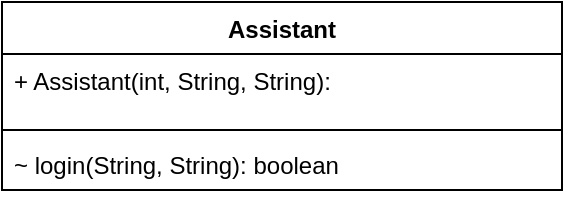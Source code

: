 <mxfile version="22.0.3" type="device">
  <diagram name="Sayfa -1" id="qkLsjMYq8D7p88bT0Q7M">
    <mxGraphModel dx="299" dy="732" grid="1" gridSize="10" guides="1" tooltips="1" connect="1" arrows="1" fold="1" page="1" pageScale="1" pageWidth="827" pageHeight="1169" math="0" shadow="0">
      <root>
        <mxCell id="0" />
        <mxCell id="1" parent="0" />
        <mxCell id="2Tva8-g9d89rfvXXD1Ff-1" value="Assistant" style="swimlane;fontStyle=1;align=center;verticalAlign=top;childLayout=stackLayout;horizontal=1;startSize=26;horizontalStack=0;resizeParent=1;resizeParentMax=0;resizeLast=0;collapsible=1;marginBottom=0;whiteSpace=wrap;html=1;" parent="1" vertex="1">
          <mxGeometry x="189" y="101" width="280" height="94" as="geometry" />
        </mxCell>
        <mxCell id="2Tva8-g9d89rfvXXD1Ff-2" value="+ Assistant(int, String, String):" style="text;strokeColor=none;fillColor=none;align=left;verticalAlign=top;spacingLeft=4;spacingRight=4;overflow=hidden;rotatable=0;points=[[0,0.5],[1,0.5]];portConstraint=eastwest;whiteSpace=wrap;html=1;" parent="2Tva8-g9d89rfvXXD1Ff-1" vertex="1">
          <mxGeometry y="26" width="280" height="34" as="geometry" />
        </mxCell>
        <mxCell id="2Tva8-g9d89rfvXXD1Ff-9" value="" style="line;strokeWidth=1;fillColor=none;align=left;verticalAlign=middle;spacingTop=-1;spacingLeft=3;spacingRight=3;rotatable=0;labelPosition=right;points=[];portConstraint=eastwest;strokeColor=inherit;" parent="2Tva8-g9d89rfvXXD1Ff-1" vertex="1">
          <mxGeometry y="60" width="280" height="8" as="geometry" />
        </mxCell>
        <mxCell id="2Tva8-g9d89rfvXXD1Ff-11" value="~&amp;nbsp;login(String, String): boolean" style="text;strokeColor=none;fillColor=none;align=left;verticalAlign=top;spacingLeft=4;spacingRight=4;overflow=hidden;rotatable=0;points=[[0,0.5],[1,0.5]];portConstraint=eastwest;whiteSpace=wrap;html=1;" parent="2Tva8-g9d89rfvXXD1Ff-1" vertex="1">
          <mxGeometry y="68" width="280" height="26" as="geometry" />
        </mxCell>
      </root>
    </mxGraphModel>
  </diagram>
</mxfile>
